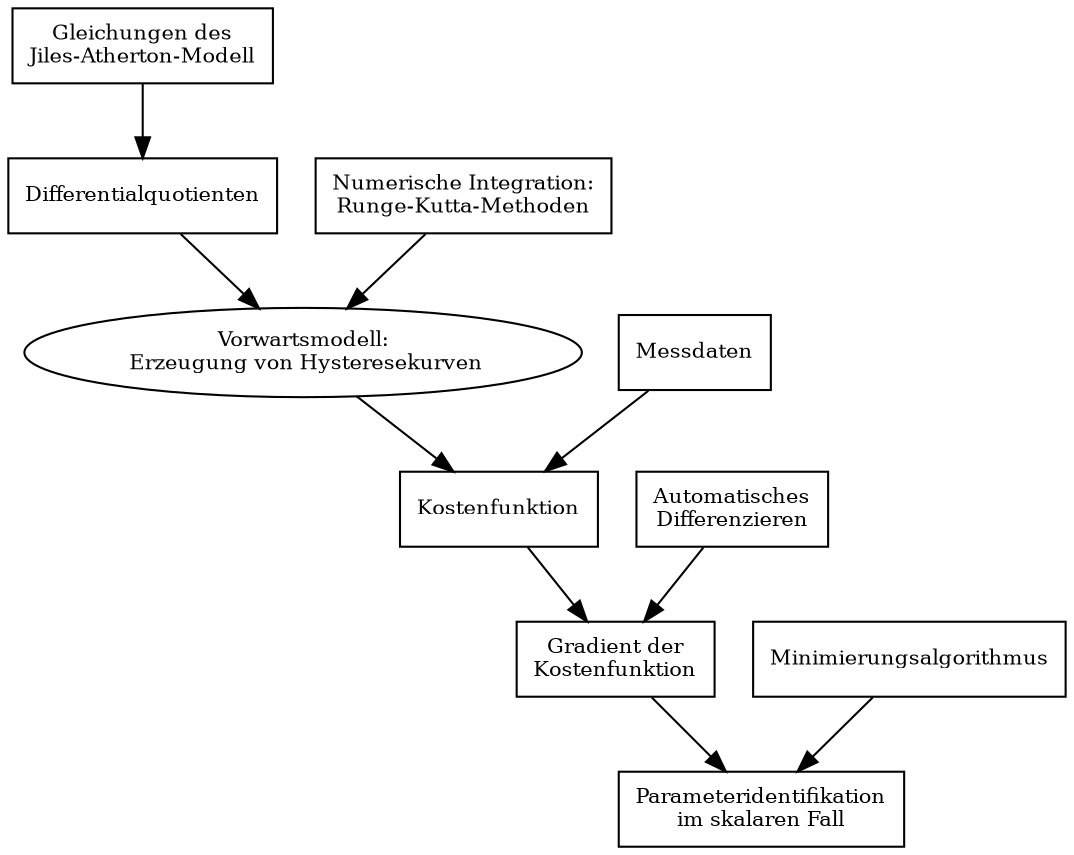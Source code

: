 digraph vorgehen {
	node[shape=box, fontsize=10];
	equations [shape=box, label="Gleichungen des\nJiles-Atherton-Modell"];
	d_quotients [shape=box, label="Differentialquotienten"];
	integration [shape=box, label="Numerische Integration:\nRunge-Kutta-Methoden"];
	forward [shape=ellipse, label="Vorwartsmodell:\n Erzeugung von Hysteresekurven"];
	data [shape=box, label="Messdaten"];
	cost [shape=box, label="Kostenfunktion"];
	ad [shape=box, label="Automatisches\nDifferenzieren"];
	grad [shape=box, label="Gradient der\nKostenfunktion"];
	opt [shape=box, label="Minimierungsalgorithmus"];
	scalar [label="Parameteridentifikation\nim skalaren Fall"];

	equations -> d_quotients;
	d_quotients -> forward;
	integration -> forward;
	forward -> cost;
	data -> cost;
	cost -> grad;
	ad -> grad;
	grad -> scalar;
	opt -> scalar;
}

